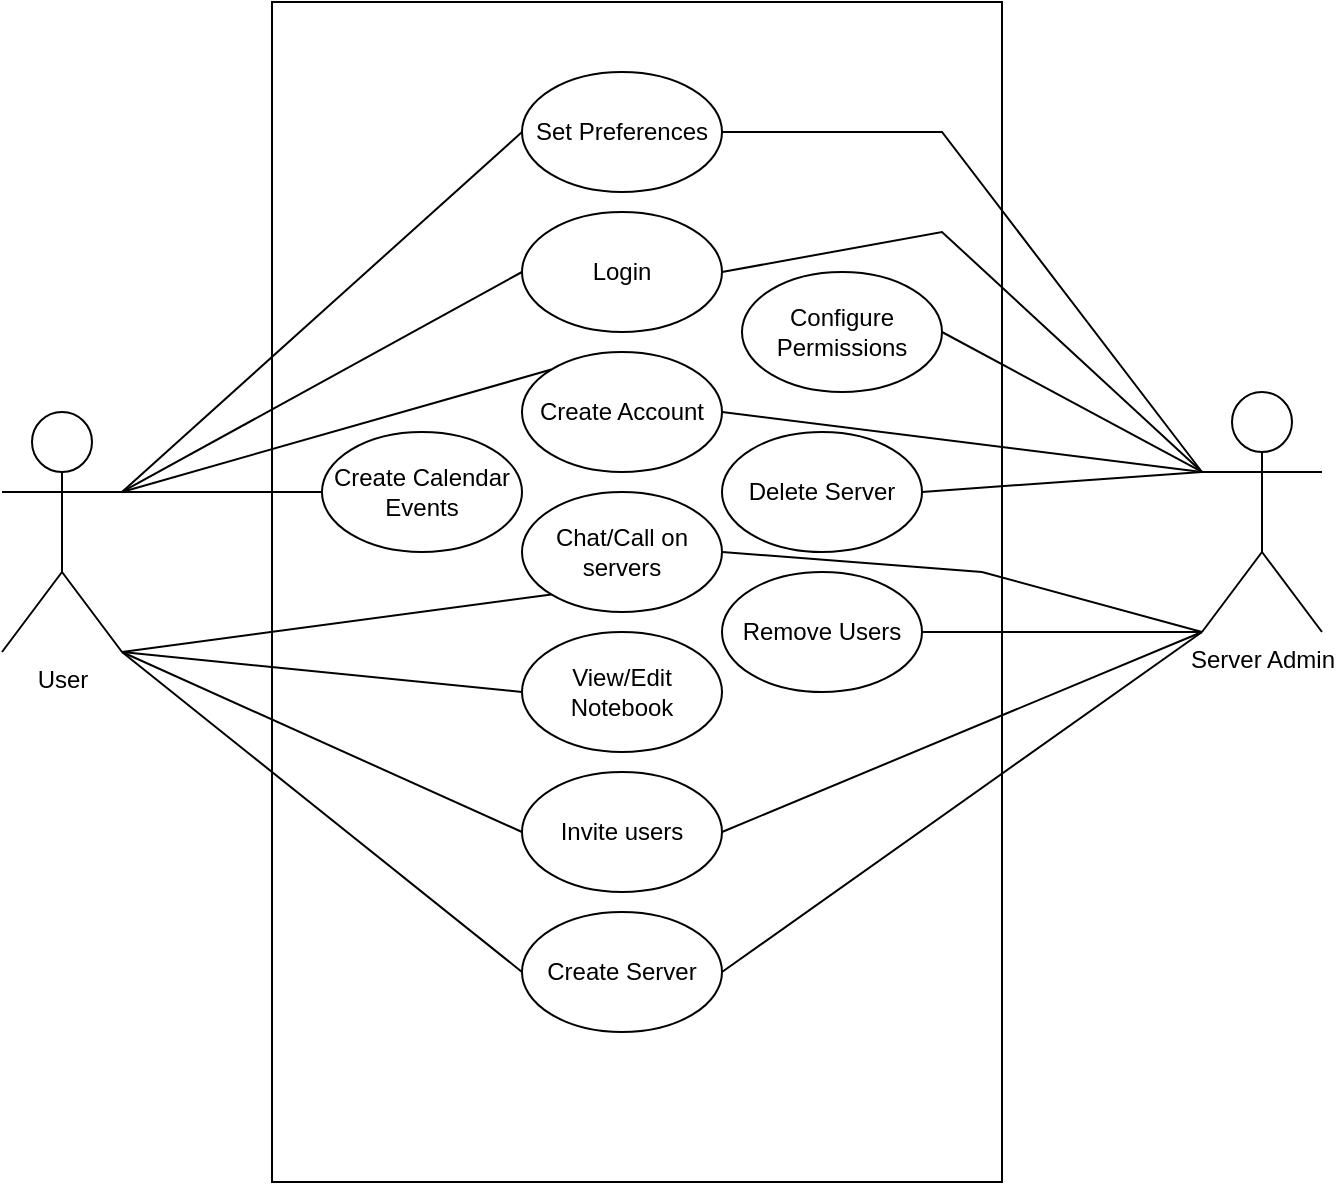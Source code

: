 <mxfile version="20.3.6" type="device"><diagram id="e0CdoBhGr2UKunUB_AJU" name="Page-1"><mxGraphModel dx="1111" dy="512" grid="1" gridSize="10" guides="1" tooltips="1" connect="1" arrows="1" fold="1" page="1" pageScale="1" pageWidth="850" pageHeight="1100" math="0" shadow="0"><root><mxCell id="0"/><mxCell id="1" parent="0"/><mxCell id="rxxK4_JfX5KJjKFur9QM-3" value="" style="rounded=0;whiteSpace=wrap;html=1;rotation=90;" vertex="1" parent="1"><mxGeometry x="162.5" y="297.5" width="590" height="365" as="geometry"/></mxCell><mxCell id="XjuQ31nxtRkkxg_dewy1-2" value="User" style="shape=umlActor;verticalLabelPosition=bottom;verticalAlign=top;html=1;outlineConnect=0;" parent="1" vertex="1"><mxGeometry x="140" y="390" width="60" height="120" as="geometry"/></mxCell><mxCell id="XjuQ31nxtRkkxg_dewy1-14" value="Server Admin" style="shape=umlActor;verticalLabelPosition=bottom;verticalAlign=top;html=1;outlineConnect=0;" parent="1" vertex="1"><mxGeometry x="740" y="380" width="60" height="120" as="geometry"/></mxCell><mxCell id="XjuQ31nxtRkkxg_dewy1-20" value="Create Account" style="ellipse;whiteSpace=wrap;html=1;" parent="1" vertex="1"><mxGeometry x="400" y="360" width="100" height="60" as="geometry"/></mxCell><mxCell id="XjuQ31nxtRkkxg_dewy1-21" value="Login" style="ellipse;whiteSpace=wrap;html=1;" parent="1" vertex="1"><mxGeometry x="400" y="290" width="100" height="60" as="geometry"/></mxCell><mxCell id="XjuQ31nxtRkkxg_dewy1-22" value="Chat/Call on servers&lt;span style=&quot;color: rgba(0, 0, 0, 0); font-family: monospace; font-size: 0px; text-align: start;&quot;&gt;%3CmxGraphModel%3E%3Croot%3E%3CmxCell%20id%3D%220%22%2F%3E%3CmxCell%20id%3D%221%22%20parent%3D%220%22%2F%3E%3CmxCell%20id%3D%222%22%20value%3D%22Create%20Account%22%20style%3D%22ellipse%3BwhiteSpace%3Dwrap%3Bhtml%3D1%3B%22%20vertex%3D%221%22%20parent%3D%221%22%3E%3CmxGeometry%20x%3D%22400%22%20y%3D%22360%22%20width%3D%22100%22%20height%3D%2260%22%20as%3D%22geometry%22%2F%3E%3C%2FmxCell%3E%3C%2Froot%3E%3C%2FmxGraphModel%3E&lt;/span&gt;" style="ellipse;whiteSpace=wrap;html=1;" parent="1" vertex="1"><mxGeometry x="400" y="430" width="100" height="60" as="geometry"/></mxCell><mxCell id="XjuQ31nxtRkkxg_dewy1-23" value="Create Calendar Events" style="ellipse;whiteSpace=wrap;html=1;" parent="1" vertex="1"><mxGeometry x="300" y="400" width="100" height="60" as="geometry"/></mxCell><mxCell id="XjuQ31nxtRkkxg_dewy1-26" value="View/Edit Notebook" style="ellipse;whiteSpace=wrap;html=1;" parent="1" vertex="1"><mxGeometry x="400" y="500" width="100" height="60" as="geometry"/></mxCell><mxCell id="XjuQ31nxtRkkxg_dewy1-29" value="Create Server" style="ellipse;whiteSpace=wrap;html=1;" parent="1" vertex="1"><mxGeometry x="400" y="640" width="100" height="60" as="geometry"/></mxCell><mxCell id="XjuQ31nxtRkkxg_dewy1-30" value="Delete Server" style="ellipse;whiteSpace=wrap;html=1;" parent="1" vertex="1"><mxGeometry x="500" y="400" width="100" height="60" as="geometry"/></mxCell><mxCell id="XjuQ31nxtRkkxg_dewy1-31" value="Remove Users" style="ellipse;whiteSpace=wrap;html=1;" parent="1" vertex="1"><mxGeometry x="500" y="470" width="100" height="60" as="geometry"/></mxCell><mxCell id="XjuQ31nxtRkkxg_dewy1-32" value="Configure Permissions" style="ellipse;whiteSpace=wrap;html=1;" parent="1" vertex="1"><mxGeometry x="510" y="320" width="100" height="60" as="geometry"/></mxCell><mxCell id="XjuQ31nxtRkkxg_dewy1-33" value="Set Preferences" style="ellipse;whiteSpace=wrap;html=1;" parent="1" vertex="1"><mxGeometry x="400" y="220" width="100" height="60" as="geometry"/></mxCell><mxCell id="rxxK4_JfX5KJjKFur9QM-2" value="Invite users" style="ellipse;whiteSpace=wrap;html=1;" vertex="1" parent="1"><mxGeometry x="400" y="570" width="100" height="60" as="geometry"/></mxCell><mxCell id="rxxK4_JfX5KJjKFur9QM-5" value="" style="endArrow=none;html=1;rounded=0;entryX=0;entryY=0.5;entryDx=0;entryDy=0;" edge="1" parent="1" target="XjuQ31nxtRkkxg_dewy1-33"><mxGeometry width="50" height="50" relative="1" as="geometry"><mxPoint x="200" y="430" as="sourcePoint"/><mxPoint x="250" y="380" as="targetPoint"/></mxGeometry></mxCell><mxCell id="rxxK4_JfX5KJjKFur9QM-6" value="" style="endArrow=none;html=1;rounded=0;entryX=0;entryY=0.5;entryDx=0;entryDy=0;exitX=1;exitY=0.333;exitDx=0;exitDy=0;exitPerimeter=0;" edge="1" parent="1" source="XjuQ31nxtRkkxg_dewy1-2" target="XjuQ31nxtRkkxg_dewy1-21"><mxGeometry width="50" height="50" relative="1" as="geometry"><mxPoint x="210" y="430" as="sourcePoint"/><mxPoint x="410" y="260.0" as="targetPoint"/></mxGeometry></mxCell><mxCell id="rxxK4_JfX5KJjKFur9QM-7" value="" style="endArrow=none;html=1;rounded=0;entryX=0;entryY=0;entryDx=0;entryDy=0;exitX=1;exitY=0.333;exitDx=0;exitDy=0;exitPerimeter=0;" edge="1" parent="1" source="XjuQ31nxtRkkxg_dewy1-2" target="XjuQ31nxtRkkxg_dewy1-20"><mxGeometry width="50" height="50" relative="1" as="geometry"><mxPoint x="220" y="450" as="sourcePoint"/><mxPoint x="420" y="270.0" as="targetPoint"/></mxGeometry></mxCell><mxCell id="rxxK4_JfX5KJjKFur9QM-8" value="" style="endArrow=none;html=1;rounded=0;entryX=0;entryY=0.5;entryDx=0;entryDy=0;" edge="1" parent="1" target="XjuQ31nxtRkkxg_dewy1-23"><mxGeometry width="50" height="50" relative="1" as="geometry"><mxPoint x="200" y="430" as="sourcePoint"/><mxPoint x="424.504" y="378.871" as="targetPoint"/></mxGeometry></mxCell><mxCell id="rxxK4_JfX5KJjKFur9QM-9" value="" style="endArrow=none;html=1;rounded=0;entryX=0;entryY=1;entryDx=0;entryDy=0;" edge="1" parent="1" target="XjuQ31nxtRkkxg_dewy1-22"><mxGeometry width="50" height="50" relative="1" as="geometry"><mxPoint x="200" y="510" as="sourcePoint"/><mxPoint x="310" y="440" as="targetPoint"/></mxGeometry></mxCell><mxCell id="rxxK4_JfX5KJjKFur9QM-10" value="" style="endArrow=none;html=1;rounded=0;entryX=0;entryY=0.5;entryDx=0;entryDy=0;" edge="1" parent="1" target="XjuQ31nxtRkkxg_dewy1-26"><mxGeometry width="50" height="50" relative="1" as="geometry"><mxPoint x="200" y="510" as="sourcePoint"/><mxPoint x="390" y="410" as="targetPoint"/></mxGeometry></mxCell><mxCell id="rxxK4_JfX5KJjKFur9QM-11" value="" style="endArrow=none;html=1;rounded=0;entryX=0;entryY=0.5;entryDx=0;entryDy=0;exitX=1;exitY=1;exitDx=0;exitDy=0;exitPerimeter=0;" edge="1" parent="1" source="XjuQ31nxtRkkxg_dewy1-2" target="rxxK4_JfX5KJjKFur9QM-2"><mxGeometry width="50" height="50" relative="1" as="geometry"><mxPoint x="200" y="430" as="sourcePoint"/><mxPoint x="320" y="450" as="targetPoint"/></mxGeometry></mxCell><mxCell id="rxxK4_JfX5KJjKFur9QM-12" value="" style="endArrow=none;html=1;rounded=0;exitX=1;exitY=1;exitDx=0;exitDy=0;exitPerimeter=0;entryX=0;entryY=0.5;entryDx=0;entryDy=0;" edge="1" parent="1" source="XjuQ31nxtRkkxg_dewy1-2" target="XjuQ31nxtRkkxg_dewy1-29"><mxGeometry width="50" height="50" relative="1" as="geometry"><mxPoint x="210" y="440" as="sourcePoint"/><mxPoint x="410" y="610" as="targetPoint"/></mxGeometry></mxCell><mxCell id="rxxK4_JfX5KJjKFur9QM-14" value="" style="endArrow=none;html=1;rounded=0;entryX=1;entryY=0.5;entryDx=0;entryDy=0;" edge="1" parent="1" target="XjuQ31nxtRkkxg_dewy1-33"><mxGeometry width="50" height="50" relative="1" as="geometry"><mxPoint x="740" y="420" as="sourcePoint"/><mxPoint x="390" y="410" as="targetPoint"/><Array as="points"><mxPoint x="610" y="250"/></Array></mxGeometry></mxCell><mxCell id="rxxK4_JfX5KJjKFur9QM-19" value="" style="endArrow=none;html=1;rounded=0;entryX=1;entryY=0.5;entryDx=0;entryDy=0;exitX=0;exitY=1;exitDx=0;exitDy=0;exitPerimeter=0;" edge="1" parent="1" source="XjuQ31nxtRkkxg_dewy1-14" target="XjuQ31nxtRkkxg_dewy1-29"><mxGeometry width="50" height="50" relative="1" as="geometry"><mxPoint x="735" y="440" as="sourcePoint"/><mxPoint x="510" y="260" as="targetPoint"/></mxGeometry></mxCell><mxCell id="rxxK4_JfX5KJjKFur9QM-20" value="" style="endArrow=none;html=1;rounded=0;exitX=1;exitY=0.5;exitDx=0;exitDy=0;entryX=0;entryY=1;entryDx=0;entryDy=0;entryPerimeter=0;" edge="1" parent="1" source="rxxK4_JfX5KJjKFur9QM-2" target="XjuQ31nxtRkkxg_dewy1-14"><mxGeometry width="50" height="50" relative="1" as="geometry"><mxPoint x="280" y="560" as="sourcePoint"/><mxPoint x="710" y="520" as="targetPoint"/></mxGeometry></mxCell><mxCell id="rxxK4_JfX5KJjKFur9QM-22" value="" style="endArrow=none;html=1;rounded=0;" edge="1" parent="1"><mxGeometry width="50" height="50" relative="1" as="geometry"><mxPoint x="500" y="320" as="sourcePoint"/><mxPoint x="740" y="420" as="targetPoint"/><Array as="points"><mxPoint x="610" y="300"/></Array></mxGeometry></mxCell><mxCell id="rxxK4_JfX5KJjKFur9QM-27" value="" style="endArrow=none;html=1;rounded=0;entryX=1;entryY=0.5;entryDx=0;entryDy=0;" edge="1" parent="1" target="XjuQ31nxtRkkxg_dewy1-31"><mxGeometry width="50" height="50" relative="1" as="geometry"><mxPoint x="740" y="500" as="sourcePoint"/><mxPoint x="820" y="510" as="targetPoint"/><Array as="points"/></mxGeometry></mxCell><mxCell id="rxxK4_JfX5KJjKFur9QM-28" value="" style="endArrow=none;html=1;rounded=0;entryX=0;entryY=0.333;entryDx=0;entryDy=0;entryPerimeter=0;" edge="1" parent="1" target="XjuQ31nxtRkkxg_dewy1-14"><mxGeometry width="50" height="50" relative="1" as="geometry"><mxPoint x="600" y="430" as="sourcePoint"/><mxPoint x="650" y="380" as="targetPoint"/></mxGeometry></mxCell><mxCell id="rxxK4_JfX5KJjKFur9QM-29" value="" style="endArrow=none;html=1;rounded=0;exitX=1;exitY=0.5;exitDx=0;exitDy=0;" edge="1" parent="1" source="XjuQ31nxtRkkxg_dewy1-20"><mxGeometry width="50" height="50" relative="1" as="geometry"><mxPoint x="820" y="440" as="sourcePoint"/><mxPoint x="740" y="420" as="targetPoint"/><Array as="points"><mxPoint x="740" y="420"/></Array></mxGeometry></mxCell><mxCell id="rxxK4_JfX5KJjKFur9QM-30" value="" style="endArrow=none;html=1;rounded=0;entryX=1;entryY=0.5;entryDx=0;entryDy=0;exitX=0;exitY=0.333;exitDx=0;exitDy=0;exitPerimeter=0;" edge="1" parent="1" source="XjuQ31nxtRkkxg_dewy1-14" target="XjuQ31nxtRkkxg_dewy1-32"><mxGeometry width="50" height="50" relative="1" as="geometry"><mxPoint x="820" y="440" as="sourcePoint"/><mxPoint x="870" y="390" as="targetPoint"/></mxGeometry></mxCell><mxCell id="rxxK4_JfX5KJjKFur9QM-31" value="" style="endArrow=none;html=1;rounded=0;entryX=1;entryY=0.5;entryDx=0;entryDy=0;exitX=0;exitY=1;exitDx=0;exitDy=0;exitPerimeter=0;" edge="1" parent="1" source="XjuQ31nxtRkkxg_dewy1-14" target="XjuQ31nxtRkkxg_dewy1-22"><mxGeometry width="50" height="50" relative="1" as="geometry"><mxPoint x="820" y="490" as="sourcePoint"/><mxPoint x="870" y="440" as="targetPoint"/><Array as="points"><mxPoint x="630" y="470"/></Array></mxGeometry></mxCell></root></mxGraphModel></diagram></mxfile>